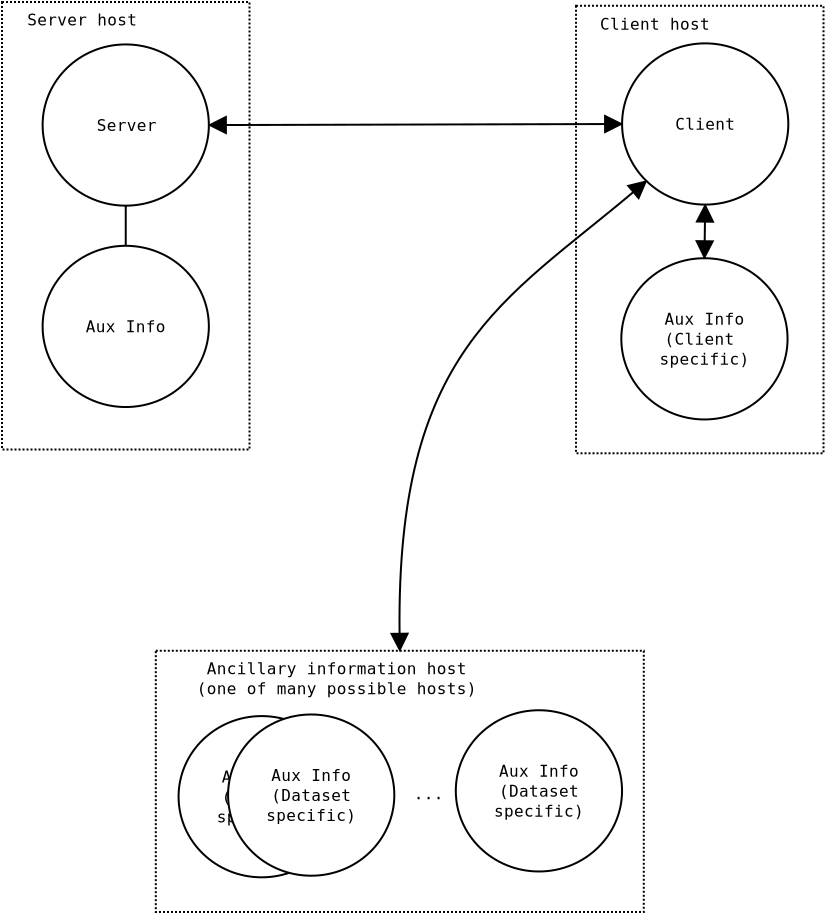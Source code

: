 <?xml version="1.0"?>
<diagram xmlns:dia="http://www.lysator.liu.se/~alla/dia/">
  <diagramdata>
    <attribute name="background">
      <color val="#ffffff"/>
    </attribute>
    <attribute name="paper">
      <composite type="paper">
        <attribute name="name">
          <string>#A4#</string>
        </attribute>
        <attribute name="tmargin">
          <real val="2.82"/>
        </attribute>
        <attribute name="bmargin">
          <real val="2.82"/>
        </attribute>
        <attribute name="lmargin">
          <real val="2.82"/>
        </attribute>
        <attribute name="rmargin">
          <real val="2.82"/>
        </attribute>
        <attribute name="is_portrait">
          <boolean val="true"/>
        </attribute>
        <attribute name="scaling">
          <real val="1"/>
        </attribute>
        <attribute name="fitto">
          <boolean val="false"/>
        </attribute>
      </composite>
    </attribute>
  </diagramdata>
  <layer name="Background" visible="true">
    <group>
      <object type="Standard - Box" version="0" id="O0">
        <attribute name="obj_pos">
          <point val="5.125,8.938"/>
        </attribute>
        <attribute name="obj_bb">
          <rectangle val="5.075,8.887;17.55,31.363"/>
        </attribute>
        <attribute name="elem_corner">
          <point val="5.125,8.938"/>
        </attribute>
        <attribute name="elem_width">
          <real val="12.375"/>
        </attribute>
        <attribute name="elem_height">
          <real val="22.375"/>
        </attribute>
        <attribute name="show_background">
          <boolean val="true"/>
        </attribute>
        <attribute name="line_style">
          <enum val="4"/>
        </attribute>
      </object>
      <group>
        <group>
          <object type="Standard - Ellipse" version="0" id="O1">
            <attribute name="obj_pos">
              <point val="7.156,11.059"/>
            </attribute>
            <attribute name="obj_bb">
              <rectangle val="7.106,11.009;15.519,19.172"/>
            </attribute>
            <attribute name="elem_corner">
              <point val="7.156,11.059"/>
            </attribute>
            <attribute name="elem_width">
              <real val="8.312"/>
            </attribute>
            <attribute name="elem_height">
              <real val="8.062"/>
            </attribute>
          </object>
          <object type="Standard - Text" version="0" id="O2">
            <attribute name="obj_pos">
              <point val="11.312,15.384"/>
            </attribute>
            <attribute name="obj_bb">
              <rectangle val="9.395,14.64;13.23,15.64"/>
            </attribute>
            <attribute name="text">
              <composite type="text">
                <attribute name="string">
                  <string>#Server#</string>
                </attribute>
                <attribute name="font">
                  <font name="Courier"/>
                </attribute>
                <attribute name="height">
                  <real val="1"/>
                </attribute>
                <attribute name="pos">
                  <point val="11.312,15.384"/>
                </attribute>
                <attribute name="color">
                  <color val="#000000"/>
                </attribute>
                <attribute name="alignment">
                  <enum val="1"/>
                </attribute>
              </composite>
            </attribute>
          </object>
        </group>
        <group>
          <object type="Standard - Ellipse" version="0" id="O3">
            <attribute name="obj_pos">
              <point val="7.156,21.128"/>
            </attribute>
            <attribute name="obj_bb">
              <rectangle val="7.106,21.078;15.519,29.241"/>
            </attribute>
            <attribute name="elem_corner">
              <point val="7.156,21.128"/>
            </attribute>
            <attribute name="elem_width">
              <real val="8.312"/>
            </attribute>
            <attribute name="elem_height">
              <real val="8.062"/>
            </attribute>
          </object>
          <object type="Standard - Text" version="0" id="O4">
            <attribute name="obj_pos">
              <point val="11.312,25.453"/>
            </attribute>
            <attribute name="obj_bb">
              <rectangle val="8.789,24.709;13.836,25.709"/>
            </attribute>
            <attribute name="text">
              <composite type="text">
                <attribute name="string">
                  <string>#Aux Info#</string>
                </attribute>
                <attribute name="font">
                  <font name="Courier"/>
                </attribute>
                <attribute name="height">
                  <real val="1"/>
                </attribute>
                <attribute name="pos">
                  <point val="11.312,25.453"/>
                </attribute>
                <attribute name="color">
                  <color val="#000000"/>
                </attribute>
                <attribute name="alignment">
                  <enum val="1"/>
                </attribute>
              </composite>
            </attribute>
          </object>
        </group>
      </group>
    </group>
    <object type="Standard - Line" version="0" id="O5">
      <attribute name="obj_pos">
        <point val="11.312,19.122"/>
      </attribute>
      <attribute name="obj_bb">
        <rectangle val="11.262,19.072;11.363,21.178"/>
      </attribute>
      <attribute name="conn_endpoints">
        <point val="11.312,19.122"/>
        <point val="11.312,21.128"/>
      </attribute>
      <attribute name="numcp">
        <int val="1"/>
      </attribute>
      <connections>
        <connection handle="0" to="O1" connection="6"/>
        <connection handle="1" to="O3" connection="1"/>
      </connections>
    </object>
    <object type="Standard - Text" version="0" id="O6">
      <attribute name="obj_pos">
        <point val="9.137,10.11"/>
      </attribute>
      <attribute name="obj_bb">
        <rectangle val="5.704,9.366;12.57,10.366"/>
      </attribute>
      <attribute name="text">
        <composite type="text">
          <attribute name="string">
            <string>#Server host#</string>
          </attribute>
          <attribute name="font">
            <font name="Courier"/>
          </attribute>
          <attribute name="height">
            <real val="1"/>
          </attribute>
          <attribute name="pos">
            <point val="9.137,10.11"/>
          </attribute>
          <attribute name="color">
            <color val="#000000"/>
          </attribute>
          <attribute name="alignment">
            <enum val="1"/>
          </attribute>
        </composite>
      </attribute>
    </object>
    <group>
      <object type="Standard - Box" version="0" id="O7">
        <attribute name="obj_pos">
          <point val="33.826,9.127"/>
        </attribute>
        <attribute name="obj_bb">
          <rectangle val="33.776,9.077;46.251,31.552"/>
        </attribute>
        <attribute name="elem_corner">
          <point val="33.826,9.127"/>
        </attribute>
        <attribute name="elem_width">
          <real val="12.375"/>
        </attribute>
        <attribute name="elem_height">
          <real val="22.375"/>
        </attribute>
        <attribute name="show_background">
          <boolean val="true"/>
        </attribute>
        <attribute name="line_style">
          <enum val="4"/>
        </attribute>
      </object>
      <group>
        <object type="Standard - Ellipse" version="0" id="O8">
          <attribute name="obj_pos">
            <point val="36.129,11.006"/>
          </attribute>
          <attribute name="obj_bb">
            <rectangle val="36.079,10.956;44.491,19.119"/>
          </attribute>
          <attribute name="elem_corner">
            <point val="36.129,11.006"/>
          </attribute>
          <attribute name="elem_width">
            <real val="8.312"/>
          </attribute>
          <attribute name="elem_height">
            <real val="8.062"/>
          </attribute>
        </object>
        <object type="Standard - Text" version="0" id="O9">
          <attribute name="obj_pos">
            <point val="40.285,15.331"/>
          </attribute>
          <attribute name="obj_bb">
            <rectangle val="38.367,14.587;42.203,15.587"/>
          </attribute>
          <attribute name="text">
            <composite type="text">
              <attribute name="string">
                <string>#Client#</string>
              </attribute>
              <attribute name="font">
                <font name="Courier"/>
              </attribute>
              <attribute name="height">
                <real val="1"/>
              </attribute>
              <attribute name="pos">
                <point val="40.285,15.331"/>
              </attribute>
              <attribute name="color">
                <color val="#000000"/>
              </attribute>
              <attribute name="alignment">
                <enum val="1"/>
              </attribute>
            </composite>
          </attribute>
        </object>
      </group>
      <group>
        <object type="Standard - Ellipse" version="0" id="O10">
          <attribute name="obj_pos">
            <point val="36.091,21.749"/>
          </attribute>
          <attribute name="obj_bb">
            <rectangle val="36.041,21.699;44.453,29.861"/>
          </attribute>
          <attribute name="elem_corner">
            <point val="36.091,21.749"/>
          </attribute>
          <attribute name="elem_width">
            <real val="8.312"/>
          </attribute>
          <attribute name="elem_height">
            <real val="8.062"/>
          </attribute>
        </object>
        <object type="Standard - Text" version="0" id="O11">
          <attribute name="obj_pos">
            <point val="40.247,25.073"/>
          </attribute>
          <attribute name="obj_bb">
            <rectangle val="37.42,24.33;43.074,27.33"/>
          </attribute>
          <attribute name="text">
            <composite type="text">
              <attribute name="string">
                <string>#Aux Info
(Client 
specific)#</string>
              </attribute>
              <attribute name="font">
                <font name="Courier"/>
              </attribute>
              <attribute name="height">
                <real val="1"/>
              </attribute>
              <attribute name="pos">
                <point val="40.247,25.073"/>
              </attribute>
              <attribute name="color">
                <color val="#000000"/>
              </attribute>
              <attribute name="alignment">
                <enum val="1"/>
              </attribute>
            </composite>
          </attribute>
        </object>
      </group>
      <object type="Standard - Line" version="0" id="O12">
        <attribute name="obj_pos">
          <point val="40.247,21.749"/>
        </attribute>
        <attribute name="obj_bb">
          <rectangle val="39.397,18.219;41.135,22.599"/>
        </attribute>
        <attribute name="conn_endpoints">
          <point val="40.247,21.749"/>
          <point val="40.285,19.069"/>
        </attribute>
        <attribute name="numcp">
          <int val="1"/>
        </attribute>
        <attribute name="line_width">
          <real val="0.1"/>
        </attribute>
        <attribute name="start_arrow">
          <enum val="3"/>
        </attribute>
        <attribute name="start_arrow_length">
          <real val="0.8"/>
        </attribute>
        <attribute name="start_arrow_width">
          <real val="0.8"/>
        </attribute>
        <attribute name="end_arrow">
          <enum val="3"/>
        </attribute>
        <attribute name="end_arrow_length">
          <real val="0.8"/>
        </attribute>
        <attribute name="end_arrow_width">
          <real val="0.8"/>
        </attribute>
      </object>
      <object type="Standard - Text" version="0" id="O13">
        <attribute name="obj_pos">
          <point val="37.779,10.322"/>
        </attribute>
        <attribute name="obj_bb">
          <rectangle val="34.346,9.578;41.212,10.578"/>
        </attribute>
        <attribute name="text">
          <composite type="text">
            <attribute name="string">
              <string>#Client host#</string>
            </attribute>
            <attribute name="font">
              <font name="Courier"/>
            </attribute>
            <attribute name="height">
              <real val="1"/>
            </attribute>
            <attribute name="pos">
              <point val="37.779,10.322"/>
            </attribute>
            <attribute name="color">
              <color val="#000000"/>
            </attribute>
            <attribute name="alignment">
              <enum val="1"/>
            </attribute>
          </composite>
        </attribute>
      </object>
    </group>
    <object type="Standard - Line" version="0" id="O14">
      <attribute name="obj_pos">
        <point val="15.469,15.091"/>
      </attribute>
      <attribute name="obj_bb">
        <rectangle val="14.619,14.187;36.979,15.941"/>
      </attribute>
      <attribute name="conn_endpoints">
        <point val="15.469,15.091"/>
        <point val="36.129,15.037"/>
      </attribute>
      <attribute name="numcp">
        <int val="1"/>
      </attribute>
      <attribute name="start_arrow">
        <enum val="3"/>
      </attribute>
      <attribute name="start_arrow_length">
        <real val="0.8"/>
      </attribute>
      <attribute name="start_arrow_width">
        <real val="0.8"/>
      </attribute>
      <attribute name="end_arrow">
        <enum val="3"/>
      </attribute>
      <attribute name="end_arrow_length">
        <real val="0.8"/>
      </attribute>
      <attribute name="end_arrow_width">
        <real val="0.8"/>
      </attribute>
      <connections>
        <connection handle="0" to="O1" connection="4"/>
        <connection handle="1" to="O8" connection="3"/>
      </connections>
    </object>
    <group>
      <object type="Standard - Box" version="0" id="O15">
        <attribute name="obj_pos">
          <point val="12.815,41.376"/>
        </attribute>
        <attribute name="obj_bb">
          <rectangle val="12.765,41.326;37.263,54.487"/>
        </attribute>
        <attribute name="elem_corner">
          <point val="12.815,41.376"/>
        </attribute>
        <attribute name="elem_width">
          <real val="24.399"/>
        </attribute>
        <attribute name="elem_height">
          <real val="13.061"/>
        </attribute>
        <attribute name="show_background">
          <boolean val="true"/>
        </attribute>
        <attribute name="line_style">
          <enum val="4"/>
        </attribute>
      </object>
      <group>
        <group>
          <object type="Standard - Ellipse" version="0" id="O16">
            <attribute name="obj_pos">
              <point val="13.954,44.642"/>
            </attribute>
            <attribute name="obj_bb">
              <rectangle val="13.904,44.592;22.316,52.755"/>
            </attribute>
            <attribute name="elem_corner">
              <point val="13.954,44.642"/>
            </attribute>
            <attribute name="elem_width">
              <real val="8.312"/>
            </attribute>
            <attribute name="elem_height">
              <real val="8.062"/>
            </attribute>
          </object>
          <object type="Standard - Text" version="0" id="O17">
            <attribute name="obj_pos">
              <point val="18.11,47.966"/>
            </attribute>
            <attribute name="obj_bb">
              <rectangle val="15.283,47.223;20.937,50.223"/>
            </attribute>
            <attribute name="text">
              <composite type="text">
                <attribute name="string">
                  <string>#Aux Info
(Dataset
specific)#</string>
                </attribute>
                <attribute name="font">
                  <font name="Courier"/>
                </attribute>
                <attribute name="height">
                  <real val="1"/>
                </attribute>
                <attribute name="pos">
                  <point val="18.11,47.966"/>
                </attribute>
                <attribute name="color">
                  <color val="#000000"/>
                </attribute>
                <attribute name="alignment">
                  <enum val="1"/>
                </attribute>
              </composite>
            </attribute>
          </object>
        </group>
        <group>
          <object type="Standard - Ellipse" version="0" id="O18">
            <attribute name="obj_pos">
              <point val="16.429,44.562"/>
            </attribute>
            <attribute name="obj_bb">
              <rectangle val="16.379,44.512;24.791,52.675"/>
            </attribute>
            <attribute name="elem_corner">
              <point val="16.429,44.562"/>
            </attribute>
            <attribute name="elem_width">
              <real val="8.312"/>
            </attribute>
            <attribute name="elem_height">
              <real val="8.062"/>
            </attribute>
          </object>
          <object type="Standard - Text" version="0" id="O19">
            <attribute name="obj_pos">
              <point val="20.585,47.886"/>
            </attribute>
            <attribute name="obj_bb">
              <rectangle val="17.758,47.143;23.412,50.143"/>
            </attribute>
            <attribute name="text">
              <composite type="text">
                <attribute name="string">
                  <string>#Aux Info
(Dataset
specific)#</string>
                </attribute>
                <attribute name="font">
                  <font name="Courier"/>
                </attribute>
                <attribute name="height">
                  <real val="1"/>
                </attribute>
                <attribute name="pos">
                  <point val="20.585,47.886"/>
                </attribute>
                <attribute name="color">
                  <color val="#000000"/>
                </attribute>
                <attribute name="alignment">
                  <enum val="1"/>
                </attribute>
              </composite>
            </attribute>
          </object>
        </group>
        <group>
          <object type="Standard - Ellipse" version="0" id="O20">
            <attribute name="obj_pos">
              <point val="27.815,44.35"/>
            </attribute>
            <attribute name="obj_bb">
              <rectangle val="27.765,44.3;36.178,52.462"/>
            </attribute>
            <attribute name="elem_corner">
              <point val="27.815,44.35"/>
            </attribute>
            <attribute name="elem_width">
              <real val="8.312"/>
            </attribute>
            <attribute name="elem_height">
              <real val="8.062"/>
            </attribute>
          </object>
          <object type="Standard - Text" version="0" id="O21">
            <attribute name="obj_pos">
              <point val="31.971,47.674"/>
            </attribute>
            <attribute name="obj_bb">
              <rectangle val="29.144,46.931;34.798,49.931"/>
            </attribute>
            <attribute name="text">
              <composite type="text">
                <attribute name="string">
                  <string>#Aux Info
(Dataset
specific)#</string>
                </attribute>
                <attribute name="font">
                  <font name="Courier"/>
                </attribute>
                <attribute name="height">
                  <real val="1"/>
                </attribute>
                <attribute name="pos">
                  <point val="31.971,47.674"/>
                </attribute>
                <attribute name="color">
                  <color val="#000000"/>
                </attribute>
                <attribute name="alignment">
                  <enum val="1"/>
                </attribute>
              </composite>
            </attribute>
          </object>
        </group>
        <object type="Standard - Text" version="0" id="O22">
          <attribute name="obj_pos">
            <point val="26.464,48.798"/>
          </attribute>
          <attribute name="obj_bb">
            <rectangle val="25.455,48.054;27.473,49.054"/>
          </attribute>
          <attribute name="text">
            <composite type="text">
              <attribute name="string">
                <string>#...#</string>
              </attribute>
              <attribute name="font">
                <font name="Courier"/>
              </attribute>
              <attribute name="height">
                <real val="1"/>
              </attribute>
              <attribute name="pos">
                <point val="26.464,48.798"/>
              </attribute>
              <attribute name="color">
                <color val="#000000"/>
              </attribute>
              <attribute name="alignment">
                <enum val="1"/>
              </attribute>
            </composite>
          </attribute>
        </object>
      </group>
      <object type="Standard - Text" version="0" id="O23">
        <attribute name="obj_pos">
          <point val="21.867,42.556"/>
        </attribute>
        <attribute name="obj_bb">
          <rectangle val="13.283,41.812;30.451,43.812"/>
        </attribute>
        <attribute name="text">
          <composite type="text">
            <attribute name="string">
              <string>#Ancillary information host
(one of many possible hosts)#</string>
            </attribute>
            <attribute name="font">
              <font name="Courier"/>
            </attribute>
            <attribute name="height">
              <real val="1"/>
            </attribute>
            <attribute name="pos">
              <point val="21.867,42.556"/>
            </attribute>
            <attribute name="color">
              <color val="#000000"/>
            </attribute>
            <attribute name="alignment">
              <enum val="1"/>
            </attribute>
          </composite>
        </attribute>
      </object>
    </group>
    <object type="Standard - BezierLine" version="0" id="O24">
      <attribute name="obj_pos">
        <point val="37.346,17.888"/>
      </attribute>
      <attribute name="obj_bb">
        <rectangle val="23.987,17.038;38.196,42.226"/>
      </attribute>
      <attribute name="bez_points">
        <point val="37.346,17.888"/>
        <point val="30.212,23.906"/>
        <point val="24.837,26.381"/>
        <point val="25.014,41.376"/>
      </attribute>
      <attribute name="corner_types">
        <enum val="0"/>
        <enum val="0"/>
      </attribute>
      <attribute name="line_width">
        <real val="0.1"/>
      </attribute>
      <attribute name="start_arrow">
        <enum val="3"/>
      </attribute>
      <attribute name="start_arrow_length">
        <real val="0.8"/>
      </attribute>
      <attribute name="start_arrow_width">
        <real val="0.8"/>
      </attribute>
      <attribute name="end_arrow">
        <enum val="3"/>
      </attribute>
      <attribute name="end_arrow_length">
        <real val="0.8"/>
      </attribute>
      <attribute name="end_arrow_width">
        <real val="0.8"/>
      </attribute>
      <connections>
        <connection handle="0" to="O8" connection="5"/>
        <connection handle="3" to="O15" connection="1"/>
      </connections>
    </object>
  </layer>
</diagram>
